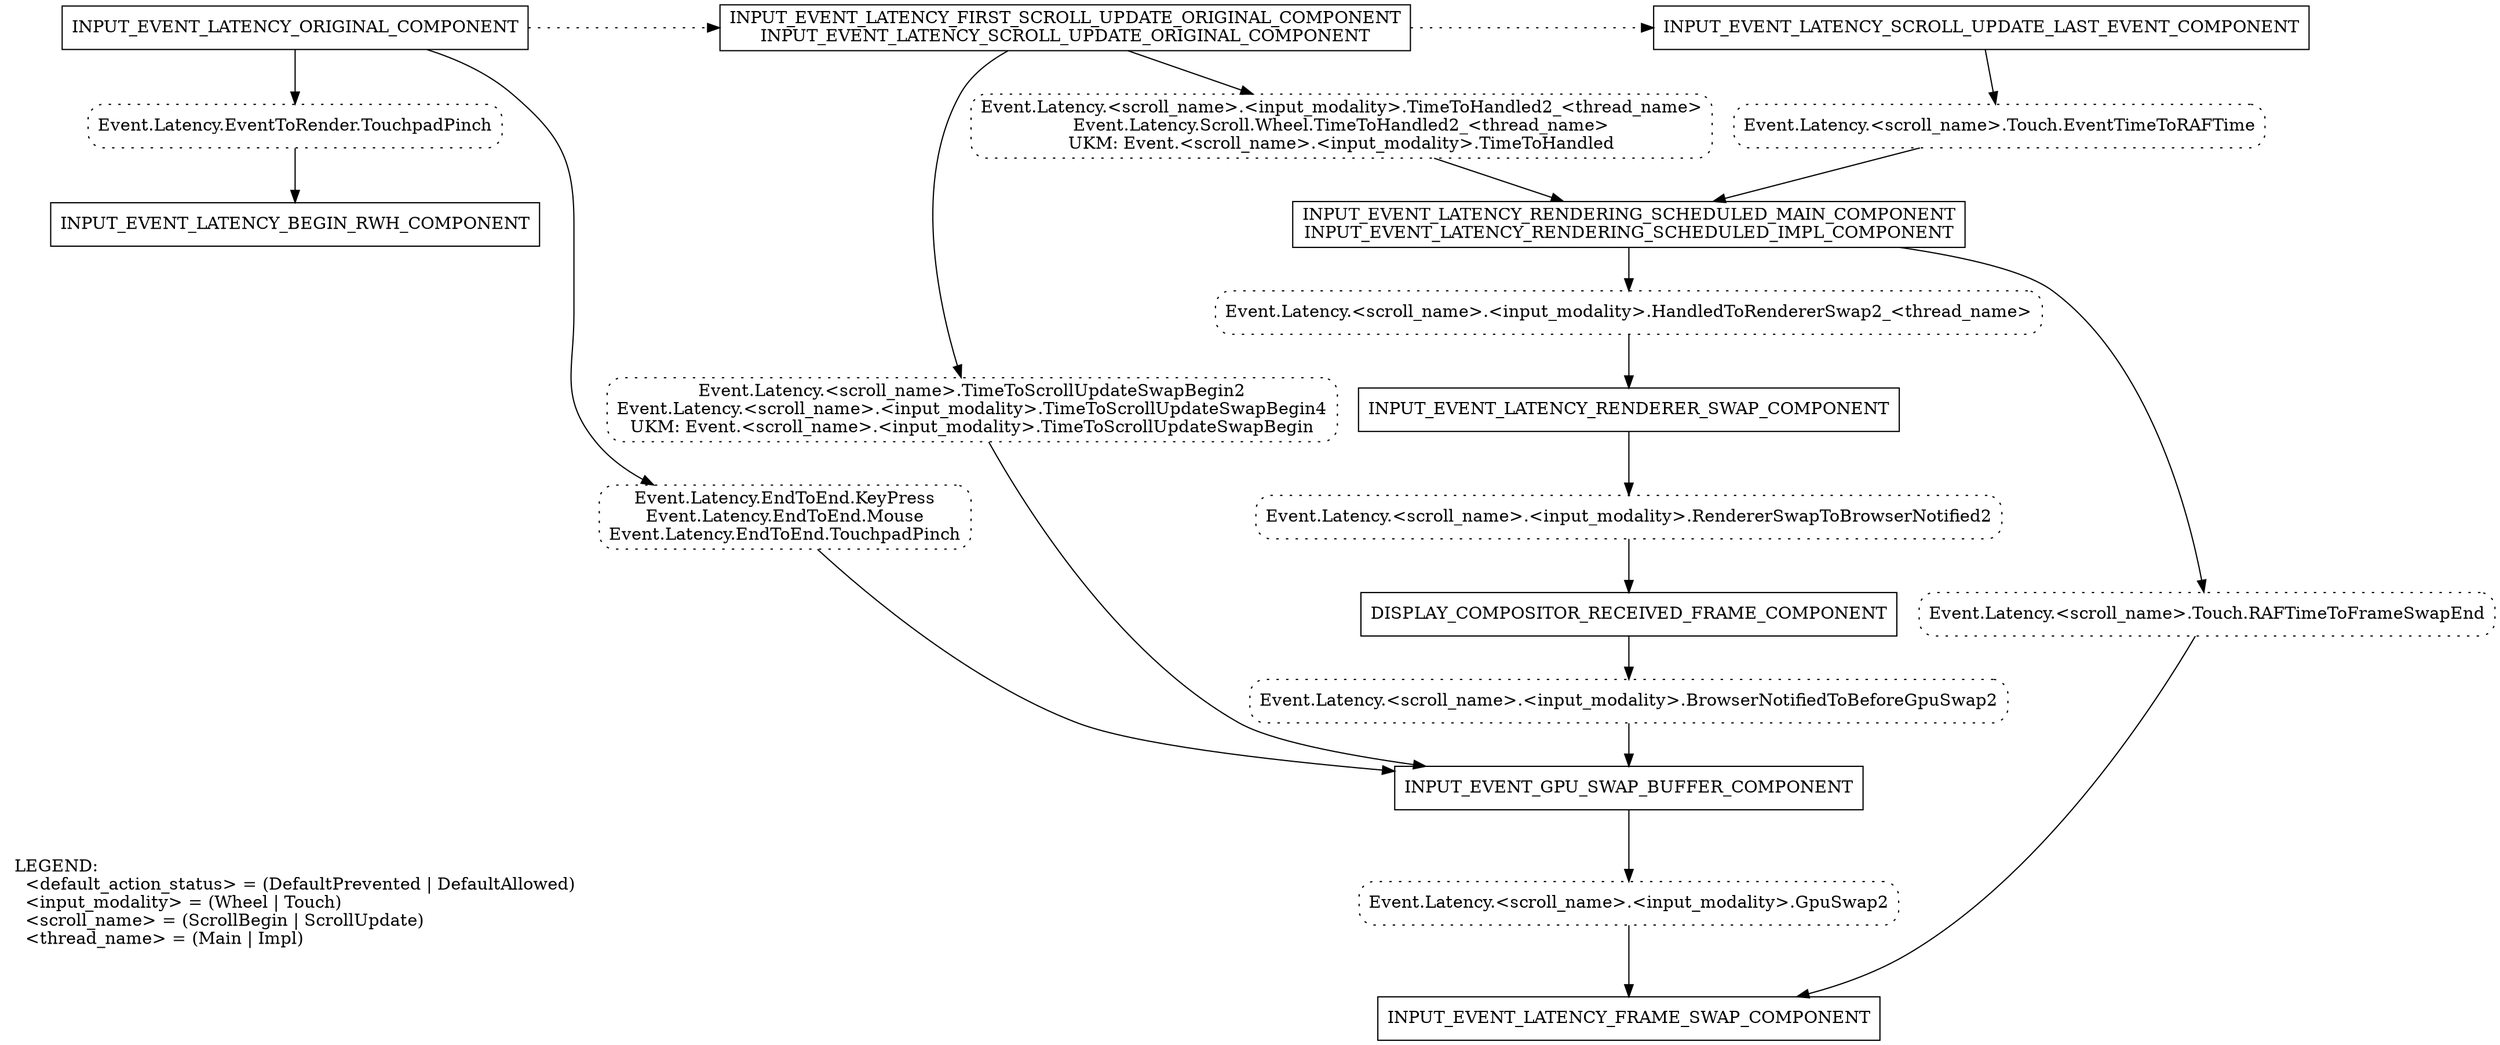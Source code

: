 // dot -Tpdf ui/latency/latency_info.dot > latency_info.pdf

digraph LatencyInfo {
  node[shape=box];

  // Set shape and label of metric names.
  {
    node[style="dotted,rounded"];

    "Event.Latency.EventToRender.TouchpadPinch";
    end_to_end_metrics
      [label="\
Event.Latency.EndToEnd.KeyPress\n\
Event.Latency.EndToEnd.Mouse\n\
Event.Latency.EndToEnd.TouchpadPinch\n"];
    scroll_to_gpu_swap_metrics
      [label="\
Event.Latency.<scroll_name>.TimeToScrollUpdateSwapBegin2\n\
Event.Latency.<scroll_name>.<input_modality>.TimeToScrollUpdateSwapBegin4\n\
UKM: Event.<scroll_name>.<input_modality>.TimeToScrollUpdateSwapBegin\n"]
    scroll_to_schedule_metrics
      [label="\
Event.Latency.<scroll_name>.<input_modality>.TimeToHandled2_<thread_name>\n\
Event.Latency.Scroll.Wheel.TimeToHandled2_<thread_name>\n\
UKM: Event.<scroll_name>.<input_modality>.TimeToHandled\n"];
    "Event.Latency.<scroll_name>.<input_modality>.HandledToRendererSwap2_<thread_name>";
    "Event.Latency.<scroll_name>.<input_modality>.RendererSwapToBrowserNotified2";
    "Event.Latency.<scroll_name>.<input_modality>.BrowserNotifiedToBeforeGpuSwap2";
    "Event.Latency.<scroll_name>.Touch.EventTimeToRAFTime";
    "Event.Latency.<scroll_name>.Touch.RAFTimeToFrameSwapEnd";
    "Event.Latency.<scroll_name>.<input_modality>.GpuSwap2";
  }

  // Set labels for nodes with multiple components.
  scroll_original
    [label="\
INPUT_EVENT_LATENCY_FIRST_SCROLL_UPDATE_ORIGINAL_COMPONENT\n\
INPUT_EVENT_LATENCY_SCROLL_UPDATE_ORIGINAL_COMPONENT"];
  rendering_scheduled
    [label="\
INPUT_EVENT_LATENCY_RENDERING_SCHEDULED_MAIN_COMPONENT\n\
INPUT_EVENT_LATENCY_RENDERING_SCHEDULED_IMPL_COMPONENT"];

  // Layout "original" components at the top.
  {
    rank=same;
    edge[style=dotted,minlen=8];
    INPUT_EVENT_LATENCY_ORIGINAL_COMPONENT->
    scroll_original->
    INPUT_EVENT_LATENCY_SCROLL_UPDATE_LAST_EVENT_COMPONENT;
  }

  // Layout the rest of the components.
  INPUT_EVENT_LATENCY_ORIGINAL_COMPONENT->
  "Event.Latency.EventToRender.TouchpadPinch"->
  INPUT_EVENT_LATENCY_BEGIN_RWH_COMPONENT
    [weight=3];

  INPUT_EVENT_LATENCY_ORIGINAL_COMPONENT->
  end_to_end_metrics->
  INPUT_EVENT_GPU_SWAP_BUFFER_COMPONENT;

  scroll_original->
  scroll_to_gpu_swap_metrics->
  INPUT_EVENT_GPU_SWAP_BUFFER_COMPONENT;

  scroll_original->
  scroll_to_schedule_metrics->
  rendering_scheduled;

  INPUT_EVENT_LATENCY_SCROLL_UPDATE_LAST_EVENT_COMPONENT->
  "Event.Latency.<scroll_name>.Touch.EventTimeToRAFTime"->
  rendering_scheduled;

  rendering_scheduled->
  "Event.Latency.<scroll_name>.<input_modality>.HandledToRendererSwap2_<thread_name>"->
  INPUT_EVENT_LATENCY_RENDERER_SWAP_COMPONENT->
  "Event.Latency.<scroll_name>.<input_modality>.RendererSwapToBrowserNotified2"->
  DISPLAY_COMPOSITOR_RECEIVED_FRAME_COMPONENT->
  "Event.Latency.<scroll_name>.<input_modality>.BrowserNotifiedToBeforeGpuSwap2"->
  INPUT_EVENT_GPU_SWAP_BUFFER_COMPONENT->
  "Event.Latency.<scroll_name>.<input_modality>.GpuSwap2"->
  INPUT_EVENT_LATENCY_FRAME_SWAP_COMPONENT
    [weight=4];

  rendering_scheduled->
  "Event.Latency.<scroll_name>.Touch.RAFTimeToFrameSwapEnd"->
  INPUT_EVENT_LATENCY_FRAME_SWAP_COMPONENT;

  // Add legend and position it under INPUT_EVENT_LATENCY_BEGIN_RWH_COMPONENT.
  legend
    [shape=plaintext,label="\
LEGEND:\l\
  <default_action_status> = (DefaultPrevented | DefaultAllowed)\l\
  <input_modality> = (Wheel | Touch)\l\
  <scroll_name> = (ScrollBegin | ScrollUpdate)\l\
  <thread_name> = (Main | Impl)\l"];
  INPUT_EVENT_LATENCY_BEGIN_RWH_COMPONENT->
  legend
    [style=invis,minlen=7];
}
